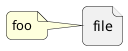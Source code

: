 {
  "sha1": "b3aj4rnopl8oox7ejlv1in1v8lc1k6u",
  "insertion": {
    "when": "2024-05-30T20:48:22.002Z",
    "url": "http://forum.plantuml.net/6915/can-i-do-round-corners-of-elements-in-component-diagrams",
    "user": "plantuml@gmail.com"
  }
}
@startuml
skinparam roundCorner 10
'scale 4
file file
note left : foo
@enduml
